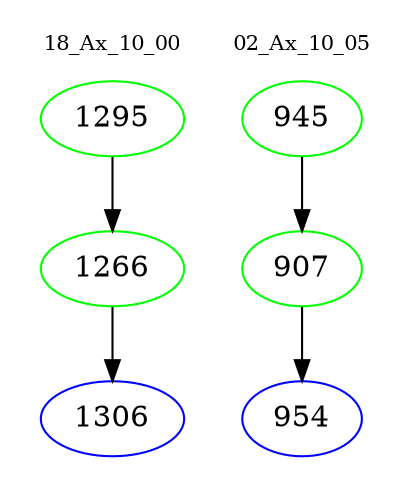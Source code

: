 digraph{
subgraph cluster_0 {
color = white
label = "18_Ax_10_00";
fontsize=10;
T0_1295 [label="1295", color="green"]
T0_1295 -> T0_1266 [color="black"]
T0_1266 [label="1266", color="green"]
T0_1266 -> T0_1306 [color="black"]
T0_1306 [label="1306", color="blue"]
}
subgraph cluster_1 {
color = white
label = "02_Ax_10_05";
fontsize=10;
T1_945 [label="945", color="green"]
T1_945 -> T1_907 [color="black"]
T1_907 [label="907", color="green"]
T1_907 -> T1_954 [color="black"]
T1_954 [label="954", color="blue"]
}
}
